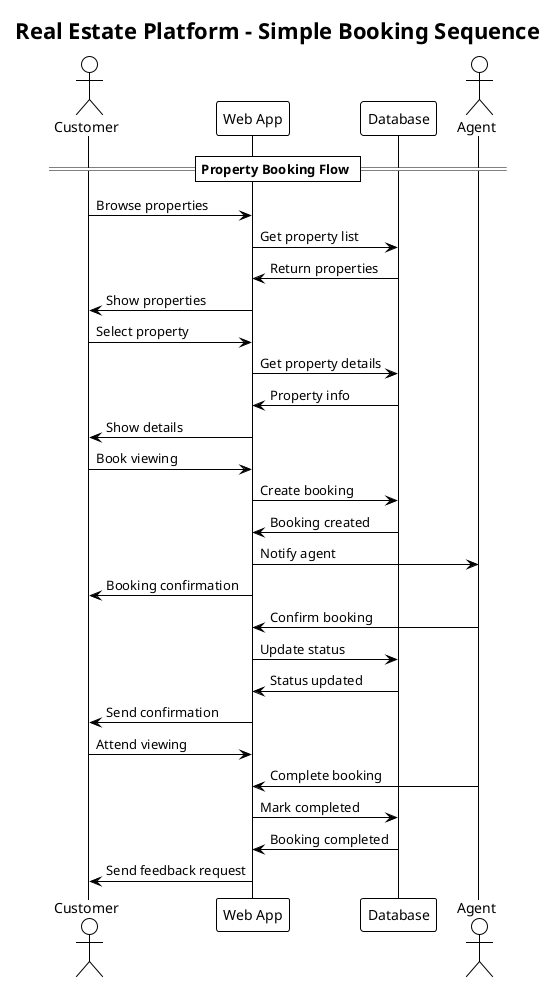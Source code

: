 @startuml RealEstate_Simple_Sequence_Diagram
!theme plain
skinparam backgroundColor #FFFFFF

title Real Estate Platform - Simple Booking Sequence

actor Customer as C
participant "Web App" as WA
participant "Database" as DB
actor Agent as A

== Property Booking Flow ==

C -> WA: Browse properties
WA -> DB: Get property list
DB -> WA: Return properties
WA -> C: Show properties

C -> WA: Select property
WA -> DB: Get property details
DB -> WA: Property info
WA -> C: Show details

C -> WA: Book viewing
WA -> DB: Create booking
DB -> WA: Booking created
WA -> A: Notify agent
WA -> C: Booking confirmation

A -> WA: Confirm booking
WA -> DB: Update status
DB -> WA: Status updated
WA -> C: Send confirmation

C -> WA: Attend viewing
A -> WA: Complete booking
WA -> DB: Mark completed
DB -> WA: Booking completed
WA -> C: Send feedback request

@enduml
